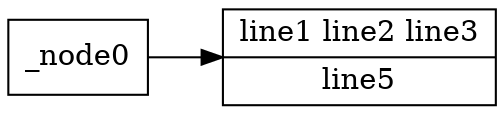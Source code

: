 digraph {
	graph [
	rankdir = "LR"
	];

    "_node0" [
		shape = "record"
	];

    "node1" [
		label = "<f0>line1 line2 line3 |<f1> line5"
		shape = "record"
	];
	
	"_node0" -> "node1" [
	];
}